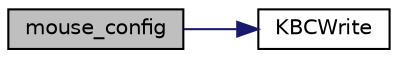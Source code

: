 digraph "mouse_config"
{
 // LATEX_PDF_SIZE
  edge [fontname="Helvetica",fontsize="10",labelfontname="Helvetica",labelfontsize="10"];
  node [fontname="Helvetica",fontsize="10",shape=record];
  rankdir="LR";
  Node1 [label="mouse_config",height=0.2,width=0.4,color="black", fillcolor="grey75", style="filled", fontcolor="black",tooltip="this function configures the mouse, verify if there is no error with the read of the port"];
  Node1 -> Node2 [color="midnightblue",fontsize="10",style="solid"];
  Node2 [label="KBCWrite",height=0.2,width=0.4,color="black", fillcolor="white", style="filled",URL="$mouse_8c.html#a4f5819f1152bee25df178d5bc9f452a0",tooltip="this function writes a specified controlWord to port defined by the user"];
}
